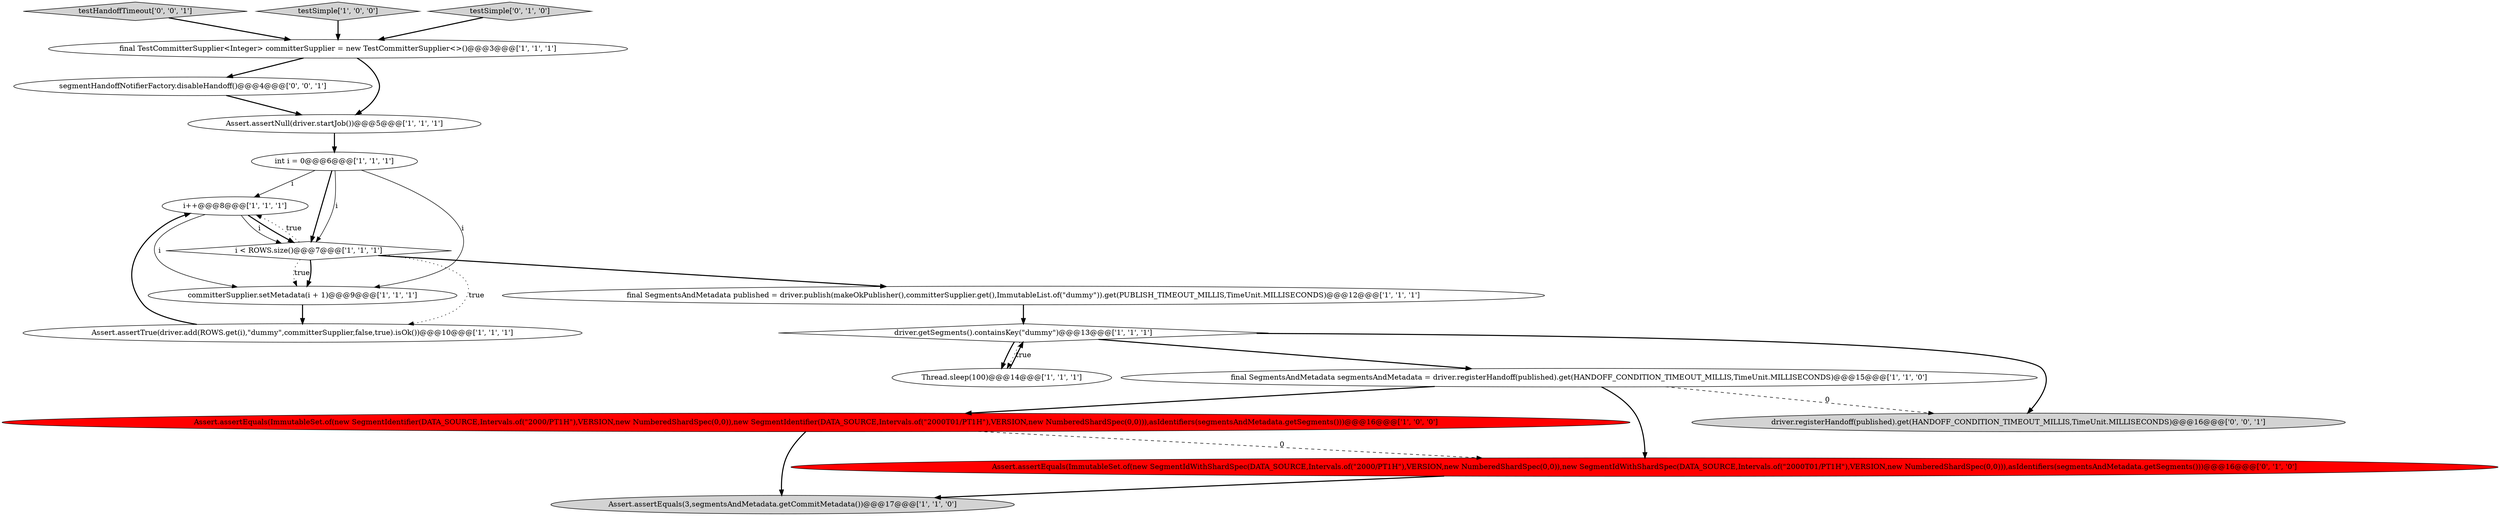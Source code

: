digraph {
1 [style = filled, label = "i++@@@8@@@['1', '1', '1']", fillcolor = white, shape = ellipse image = "AAA0AAABBB1BBB"];
17 [style = filled, label = "segmentHandoffNotifierFactory.disableHandoff()@@@4@@@['0', '0', '1']", fillcolor = white, shape = ellipse image = "AAA0AAABBB3BBB"];
18 [style = filled, label = "testHandoffTimeout['0', '0', '1']", fillcolor = lightgray, shape = diamond image = "AAA0AAABBB3BBB"];
12 [style = filled, label = "testSimple['1', '0', '0']", fillcolor = lightgray, shape = diamond image = "AAA0AAABBB1BBB"];
0 [style = filled, label = "Assert.assertEquals(ImmutableSet.of(new SegmentIdentifier(DATA_SOURCE,Intervals.of(\"2000/PT1H\"),VERSION,new NumberedShardSpec(0,0)),new SegmentIdentifier(DATA_SOURCE,Intervals.of(\"2000T01/PT1H\"),VERSION,new NumberedShardSpec(0,0))),asIdentifiers(segmentsAndMetadata.getSegments()))@@@16@@@['1', '0', '0']", fillcolor = red, shape = ellipse image = "AAA1AAABBB1BBB"];
7 [style = filled, label = "Assert.assertTrue(driver.add(ROWS.get(i),\"dummy\",committerSupplier,false,true).isOk())@@@10@@@['1', '1', '1']", fillcolor = white, shape = ellipse image = "AAA0AAABBB1BBB"];
13 [style = filled, label = "Thread.sleep(100)@@@14@@@['1', '1', '1']", fillcolor = white, shape = ellipse image = "AAA0AAABBB1BBB"];
2 [style = filled, label = "committerSupplier.setMetadata(i + 1)@@@9@@@['1', '1', '1']", fillcolor = white, shape = ellipse image = "AAA0AAABBB1BBB"];
4 [style = filled, label = "Assert.assertNull(driver.startJob())@@@5@@@['1', '1', '1']", fillcolor = white, shape = ellipse image = "AAA0AAABBB1BBB"];
10 [style = filled, label = "i < ROWS.size()@@@7@@@['1', '1', '1']", fillcolor = white, shape = diamond image = "AAA0AAABBB1BBB"];
9 [style = filled, label = "Assert.assertEquals(3,segmentsAndMetadata.getCommitMetadata())@@@17@@@['1', '1', '0']", fillcolor = lightgray, shape = ellipse image = "AAA0AAABBB1BBB"];
5 [style = filled, label = "int i = 0@@@6@@@['1', '1', '1']", fillcolor = white, shape = ellipse image = "AAA0AAABBB1BBB"];
11 [style = filled, label = "driver.getSegments().containsKey(\"dummy\")@@@13@@@['1', '1', '1']", fillcolor = white, shape = diamond image = "AAA0AAABBB1BBB"];
14 [style = filled, label = "testSimple['0', '1', '0']", fillcolor = lightgray, shape = diamond image = "AAA0AAABBB2BBB"];
15 [style = filled, label = "Assert.assertEquals(ImmutableSet.of(new SegmentIdWithShardSpec(DATA_SOURCE,Intervals.of(\"2000/PT1H\"),VERSION,new NumberedShardSpec(0,0)),new SegmentIdWithShardSpec(DATA_SOURCE,Intervals.of(\"2000T01/PT1H\"),VERSION,new NumberedShardSpec(0,0))),asIdentifiers(segmentsAndMetadata.getSegments()))@@@16@@@['0', '1', '0']", fillcolor = red, shape = ellipse image = "AAA1AAABBB2BBB"];
6 [style = filled, label = "final SegmentsAndMetadata published = driver.publish(makeOkPublisher(),committerSupplier.get(),ImmutableList.of(\"dummy\")).get(PUBLISH_TIMEOUT_MILLIS,TimeUnit.MILLISECONDS)@@@12@@@['1', '1', '1']", fillcolor = white, shape = ellipse image = "AAA0AAABBB1BBB"];
3 [style = filled, label = "final SegmentsAndMetadata segmentsAndMetadata = driver.registerHandoff(published).get(HANDOFF_CONDITION_TIMEOUT_MILLIS,TimeUnit.MILLISECONDS)@@@15@@@['1', '1', '0']", fillcolor = white, shape = ellipse image = "AAA0AAABBB1BBB"];
16 [style = filled, label = "driver.registerHandoff(published).get(HANDOFF_CONDITION_TIMEOUT_MILLIS,TimeUnit.MILLISECONDS)@@@16@@@['0', '0', '1']", fillcolor = lightgray, shape = ellipse image = "AAA0AAABBB3BBB"];
8 [style = filled, label = "final TestCommitterSupplier<Integer> committerSupplier = new TestCommitterSupplier<>()@@@3@@@['1', '1', '1']", fillcolor = white, shape = ellipse image = "AAA0AAABBB1BBB"];
11->16 [style = bold, label=""];
5->10 [style = bold, label=""];
0->9 [style = bold, label=""];
7->1 [style = bold, label=""];
5->2 [style = solid, label="i"];
0->15 [style = dashed, label="0"];
3->15 [style = bold, label=""];
11->13 [style = dotted, label="true"];
5->1 [style = solid, label="i"];
13->11 [style = bold, label=""];
10->6 [style = bold, label=""];
3->0 [style = bold, label=""];
8->17 [style = bold, label=""];
11->3 [style = bold, label=""];
10->2 [style = dotted, label="true"];
15->9 [style = bold, label=""];
12->8 [style = bold, label=""];
6->11 [style = bold, label=""];
11->13 [style = bold, label=""];
1->2 [style = solid, label="i"];
1->10 [style = solid, label="i"];
10->7 [style = dotted, label="true"];
10->2 [style = bold, label=""];
14->8 [style = bold, label=""];
18->8 [style = bold, label=""];
10->1 [style = dotted, label="true"];
8->4 [style = bold, label=""];
2->7 [style = bold, label=""];
1->10 [style = bold, label=""];
5->10 [style = solid, label="i"];
4->5 [style = bold, label=""];
17->4 [style = bold, label=""];
3->16 [style = dashed, label="0"];
}

